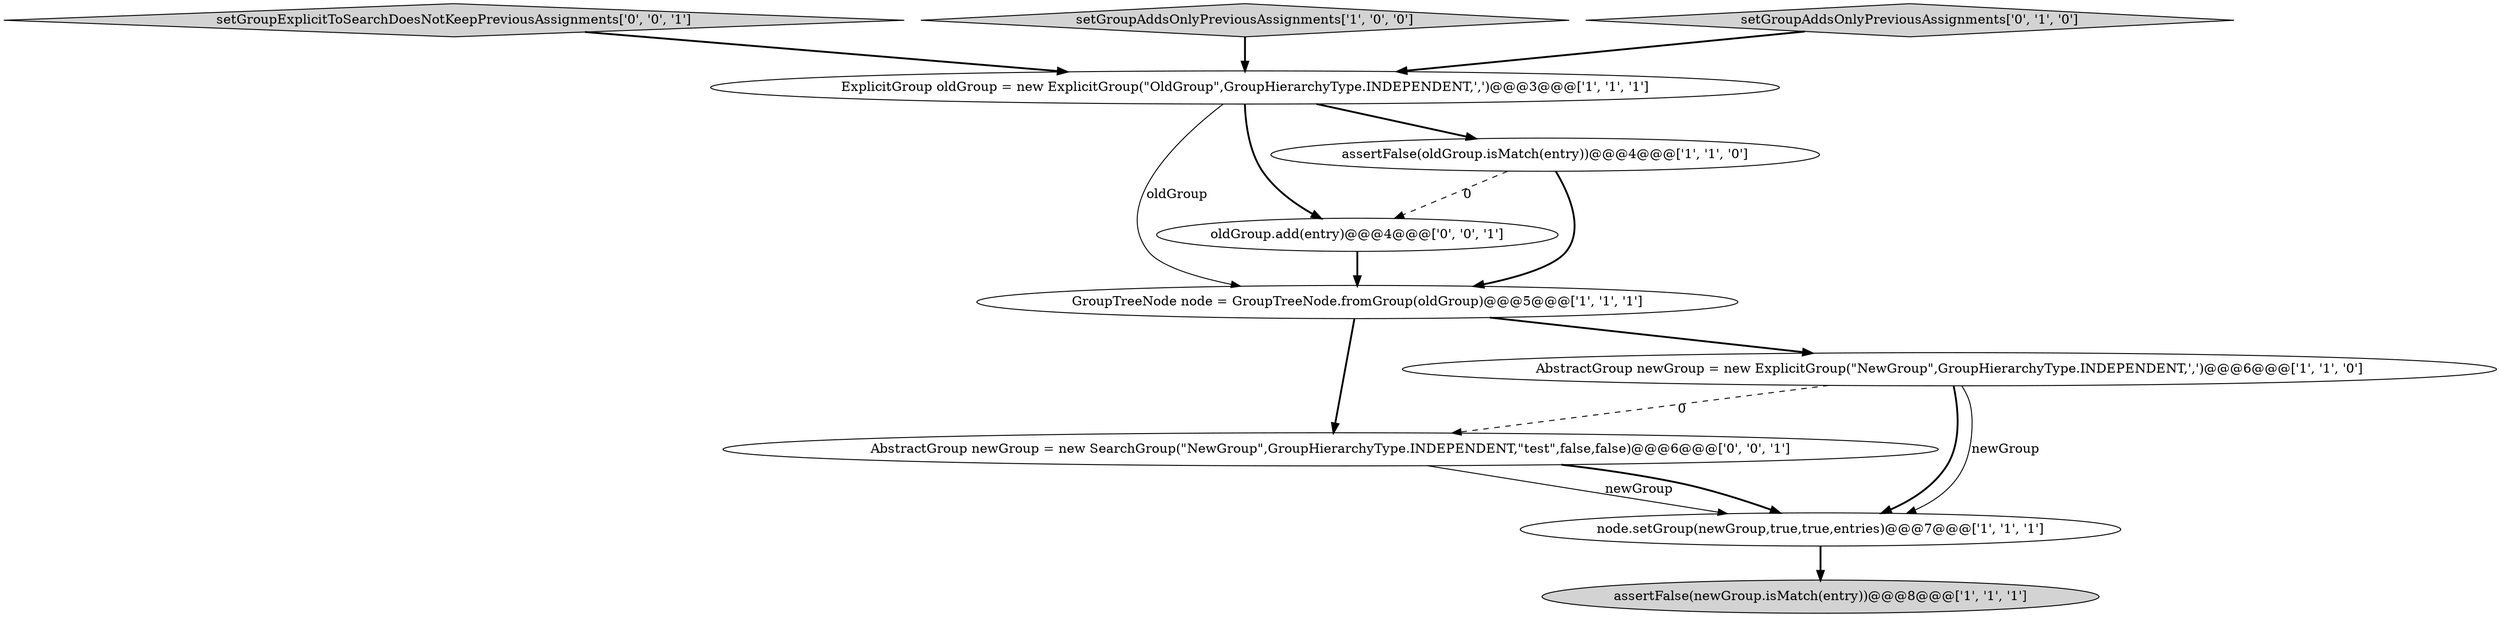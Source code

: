 digraph {
1 [style = filled, label = "ExplicitGroup oldGroup = new ExplicitGroup(\"OldGroup\",GroupHierarchyType.INDEPENDENT,',')@@@3@@@['1', '1', '1']", fillcolor = white, shape = ellipse image = "AAA0AAABBB1BBB"];
10 [style = filled, label = "setGroupExplicitToSearchDoesNotKeepPreviousAssignments['0', '0', '1']", fillcolor = lightgray, shape = diamond image = "AAA0AAABBB3BBB"];
8 [style = filled, label = "oldGroup.add(entry)@@@4@@@['0', '0', '1']", fillcolor = white, shape = ellipse image = "AAA0AAABBB3BBB"];
2 [style = filled, label = "GroupTreeNode node = GroupTreeNode.fromGroup(oldGroup)@@@5@@@['1', '1', '1']", fillcolor = white, shape = ellipse image = "AAA0AAABBB1BBB"];
9 [style = filled, label = "AbstractGroup newGroup = new SearchGroup(\"NewGroup\",GroupHierarchyType.INDEPENDENT,\"test\",false,false)@@@6@@@['0', '0', '1']", fillcolor = white, shape = ellipse image = "AAA0AAABBB3BBB"];
3 [style = filled, label = "assertFalse(oldGroup.isMatch(entry))@@@4@@@['1', '1', '0']", fillcolor = white, shape = ellipse image = "AAA0AAABBB1BBB"];
4 [style = filled, label = "setGroupAddsOnlyPreviousAssignments['1', '0', '0']", fillcolor = lightgray, shape = diamond image = "AAA0AAABBB1BBB"];
0 [style = filled, label = "assertFalse(newGroup.isMatch(entry))@@@8@@@['1', '1', '1']", fillcolor = lightgray, shape = ellipse image = "AAA0AAABBB1BBB"];
5 [style = filled, label = "AbstractGroup newGroup = new ExplicitGroup(\"NewGroup\",GroupHierarchyType.INDEPENDENT,',')@@@6@@@['1', '1', '0']", fillcolor = white, shape = ellipse image = "AAA0AAABBB1BBB"];
6 [style = filled, label = "node.setGroup(newGroup,true,true,entries)@@@7@@@['1', '1', '1']", fillcolor = white, shape = ellipse image = "AAA0AAABBB1BBB"];
7 [style = filled, label = "setGroupAddsOnlyPreviousAssignments['0', '1', '0']", fillcolor = lightgray, shape = diamond image = "AAA0AAABBB2BBB"];
1->3 [style = bold, label=""];
1->2 [style = solid, label="oldGroup"];
3->8 [style = dashed, label="0"];
5->9 [style = dashed, label="0"];
4->1 [style = bold, label=""];
6->0 [style = bold, label=""];
7->1 [style = bold, label=""];
1->8 [style = bold, label=""];
2->9 [style = bold, label=""];
5->6 [style = bold, label=""];
3->2 [style = bold, label=""];
8->2 [style = bold, label=""];
10->1 [style = bold, label=""];
9->6 [style = solid, label="newGroup"];
5->6 [style = solid, label="newGroup"];
9->6 [style = bold, label=""];
2->5 [style = bold, label=""];
}

